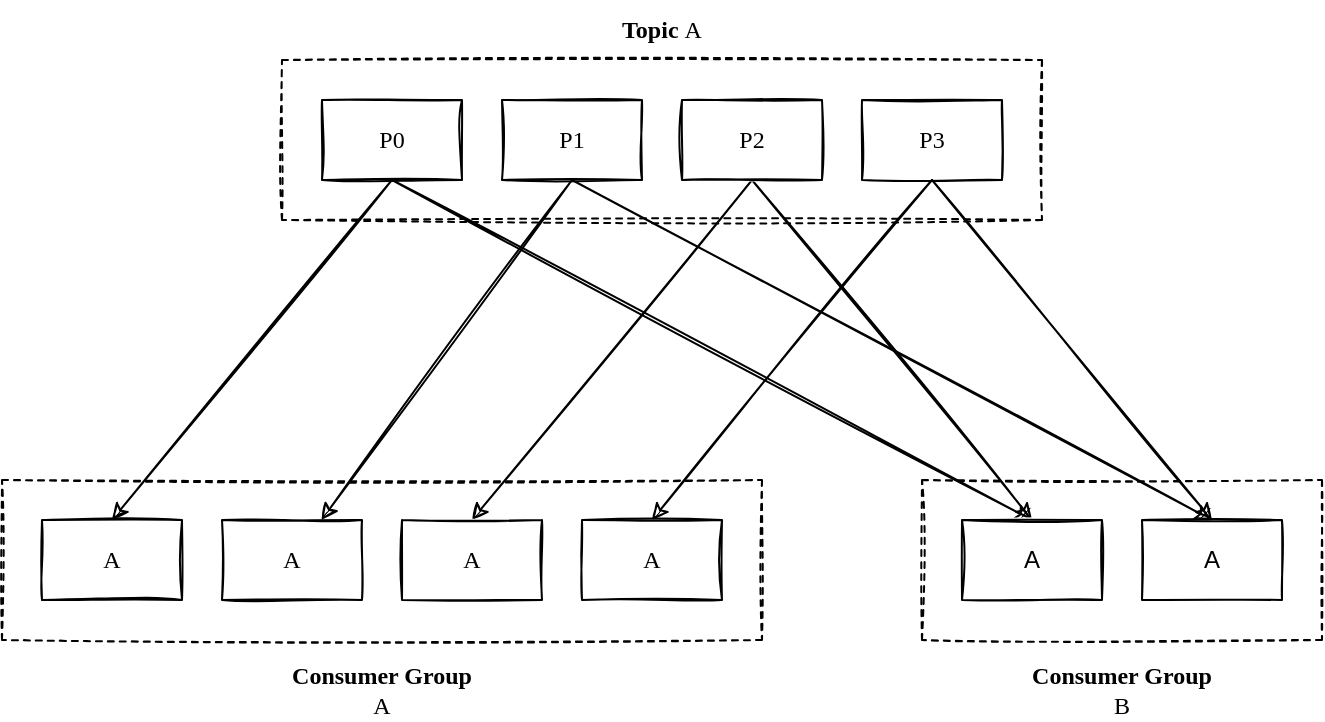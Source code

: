 <mxfile version="18.0.2" type="device"><diagram id="4Z7Cpj_yjaNcwGeAs8zA" name="第 1 页"><mxGraphModel dx="1422" dy="697" grid="1" gridSize="10" guides="1" tooltips="1" connect="1" arrows="1" fold="1" page="1" pageScale="1" pageWidth="827" pageHeight="1169" math="0" shadow="0"><root><mxCell id="0"/><mxCell id="1" parent="0"/><mxCell id="3JhqzW3h-Jt87H_MAlu7-1" value="" style="rounded=0;whiteSpace=wrap;html=1;sketch=1;dashed=1;" vertex="1" parent="1"><mxGeometry x="670" y="770" width="200" height="80" as="geometry"/></mxCell><mxCell id="3JhqzW3h-Jt87H_MAlu7-2" value="" style="rounded=0;whiteSpace=wrap;html=1;sketch=1;dashed=1;" vertex="1" parent="1"><mxGeometry x="210" y="770" width="380" height="80" as="geometry"/></mxCell><mxCell id="3JhqzW3h-Jt87H_MAlu7-3" value="" style="rounded=0;whiteSpace=wrap;html=1;sketch=1;dashed=1;" vertex="1" parent="1"><mxGeometry x="350" y="560" width="380" height="80" as="geometry"/></mxCell><mxCell id="3JhqzW3h-Jt87H_MAlu7-4" style="rounded=0;orthogonalLoop=1;jettySize=auto;html=1;exitX=0.5;exitY=1;exitDx=0;exitDy=0;entryX=0.5;entryY=0;entryDx=0;entryDy=0;fontFamily=Comic Sans MS;sketch=1;" edge="1" parent="1" source="3JhqzW3h-Jt87H_MAlu7-6" target="3JhqzW3h-Jt87H_MAlu7-17"><mxGeometry relative="1" as="geometry"/></mxCell><mxCell id="3JhqzW3h-Jt87H_MAlu7-5" style="rounded=0;sketch=1;orthogonalLoop=1;jettySize=auto;html=1;exitX=0.5;exitY=1;exitDx=0;exitDy=0;entryX=0.5;entryY=0;entryDx=0;entryDy=0;fontFamily=Comic Sans MS;" edge="1" parent="1" source="3JhqzW3h-Jt87H_MAlu7-6" target="3JhqzW3h-Jt87H_MAlu7-21"><mxGeometry relative="1" as="geometry"/></mxCell><mxCell id="3JhqzW3h-Jt87H_MAlu7-6" value="&lt;font face=&quot;Comic Sans MS&quot;&gt;P0&lt;/font&gt;" style="rounded=0;whiteSpace=wrap;html=1;sketch=1;" vertex="1" parent="1"><mxGeometry x="370" y="580" width="70" height="40" as="geometry"/></mxCell><mxCell id="3JhqzW3h-Jt87H_MAlu7-7" style="rounded=0;orthogonalLoop=1;jettySize=auto;html=1;exitX=0.5;exitY=1;exitDx=0;exitDy=0;fontFamily=Comic Sans MS;sketch=1;" edge="1" parent="1" source="3JhqzW3h-Jt87H_MAlu7-9" target="3JhqzW3h-Jt87H_MAlu7-18"><mxGeometry relative="1" as="geometry"/></mxCell><mxCell id="3JhqzW3h-Jt87H_MAlu7-8" style="edgeStyle=none;rounded=0;sketch=1;orthogonalLoop=1;jettySize=auto;html=1;exitX=0.5;exitY=1;exitDx=0;exitDy=0;fontFamily=Comic Sans MS;entryX=0.5;entryY=0;entryDx=0;entryDy=0;" edge="1" parent="1" source="3JhqzW3h-Jt87H_MAlu7-9" target="3JhqzW3h-Jt87H_MAlu7-22"><mxGeometry relative="1" as="geometry"><mxPoint x="870" y="740" as="targetPoint"/></mxGeometry></mxCell><mxCell id="3JhqzW3h-Jt87H_MAlu7-9" value="&lt;span style=&quot;font-family: &amp;quot;Comic Sans MS&amp;quot;;&quot;&gt;P1&lt;/span&gt;" style="rounded=0;whiteSpace=wrap;html=1;sketch=1;" vertex="1" parent="1"><mxGeometry x="460" y="580" width="70" height="40" as="geometry"/></mxCell><mxCell id="3JhqzW3h-Jt87H_MAlu7-10" style="rounded=0;sketch=1;orthogonalLoop=1;jettySize=auto;html=1;exitX=0.5;exitY=1;exitDx=0;exitDy=0;entryX=0.5;entryY=0;entryDx=0;entryDy=0;fontFamily=Comic Sans MS;" edge="1" parent="1" source="3JhqzW3h-Jt87H_MAlu7-12" target="3JhqzW3h-Jt87H_MAlu7-19"><mxGeometry relative="1" as="geometry"/></mxCell><mxCell id="3JhqzW3h-Jt87H_MAlu7-11" style="edgeStyle=none;rounded=0;sketch=1;orthogonalLoop=1;jettySize=auto;html=1;exitX=0.5;exitY=1;exitDx=0;exitDy=0;entryX=0.5;entryY=0;entryDx=0;entryDy=0;fontFamily=Comic Sans MS;" edge="1" parent="1" source="3JhqzW3h-Jt87H_MAlu7-12" target="3JhqzW3h-Jt87H_MAlu7-21"><mxGeometry relative="1" as="geometry"/></mxCell><mxCell id="3JhqzW3h-Jt87H_MAlu7-12" value="&lt;span style=&quot;font-family: &amp;quot;Comic Sans MS&amp;quot;;&quot;&gt;P2&lt;/span&gt;" style="rounded=0;whiteSpace=wrap;html=1;sketch=1;" vertex="1" parent="1"><mxGeometry x="550" y="580" width="70" height="40" as="geometry"/></mxCell><mxCell id="3JhqzW3h-Jt87H_MAlu7-13" style="rounded=0;sketch=1;orthogonalLoop=1;jettySize=auto;html=1;exitX=0.5;exitY=1;exitDx=0;exitDy=0;fontFamily=Comic Sans MS;entryX=0.5;entryY=0;entryDx=0;entryDy=0;" edge="1" parent="1" source="3JhqzW3h-Jt87H_MAlu7-15" target="3JhqzW3h-Jt87H_MAlu7-20"><mxGeometry relative="1" as="geometry"/></mxCell><mxCell id="3JhqzW3h-Jt87H_MAlu7-14" style="edgeStyle=none;rounded=0;sketch=1;orthogonalLoop=1;jettySize=auto;html=1;exitX=0.5;exitY=1;exitDx=0;exitDy=0;entryX=0.5;entryY=0;entryDx=0;entryDy=0;fontFamily=Comic Sans MS;" edge="1" parent="1" source="3JhqzW3h-Jt87H_MAlu7-15" target="3JhqzW3h-Jt87H_MAlu7-22"><mxGeometry relative="1" as="geometry"/></mxCell><mxCell id="3JhqzW3h-Jt87H_MAlu7-15" value="&lt;span style=&quot;font-family: &amp;quot;Comic Sans MS&amp;quot;;&quot;&gt;P3&lt;/span&gt;" style="rounded=0;whiteSpace=wrap;html=1;sketch=1;" vertex="1" parent="1"><mxGeometry x="640" y="580" width="70" height="40" as="geometry"/></mxCell><mxCell id="3JhqzW3h-Jt87H_MAlu7-16" value="&lt;font face=&quot;Comic Sans MS&quot;&gt;&lt;b&gt;Topic &lt;/b&gt;A&lt;/font&gt;" style="text;html=1;strokeColor=none;fillColor=none;align=center;verticalAlign=middle;whiteSpace=wrap;rounded=0;dashed=1;sketch=1;" vertex="1" parent="1"><mxGeometry x="510" y="530" width="60" height="30" as="geometry"/></mxCell><mxCell id="3JhqzW3h-Jt87H_MAlu7-17" value="&lt;font face=&quot;Comic Sans MS&quot;&gt;A&lt;/font&gt;" style="rounded=0;whiteSpace=wrap;html=1;sketch=1;" vertex="1" parent="1"><mxGeometry x="230" y="790" width="70" height="40" as="geometry"/></mxCell><mxCell id="3JhqzW3h-Jt87H_MAlu7-18" value="&lt;span style=&quot;font-family: &amp;quot;Comic Sans MS&amp;quot;;&quot;&gt;A&lt;/span&gt;" style="rounded=0;whiteSpace=wrap;html=1;sketch=1;" vertex="1" parent="1"><mxGeometry x="320" y="790" width="70" height="40" as="geometry"/></mxCell><mxCell id="3JhqzW3h-Jt87H_MAlu7-19" value="&lt;span style=&quot;font-family: &amp;quot;Comic Sans MS&amp;quot;;&quot;&gt;A&lt;/span&gt;" style="rounded=0;whiteSpace=wrap;html=1;sketch=1;" vertex="1" parent="1"><mxGeometry x="410" y="790" width="70" height="40" as="geometry"/></mxCell><mxCell id="3JhqzW3h-Jt87H_MAlu7-20" value="&lt;span style=&quot;font-family: &amp;quot;Comic Sans MS&amp;quot;;&quot;&gt;A&lt;/span&gt;" style="rounded=0;whiteSpace=wrap;html=1;sketch=1;" vertex="1" parent="1"><mxGeometry x="500" y="790" width="70" height="40" as="geometry"/></mxCell><mxCell id="3JhqzW3h-Jt87H_MAlu7-21" value="A" style="rounded=0;whiteSpace=wrap;html=1;sketch=1;" vertex="1" parent="1"><mxGeometry x="690" y="790" width="70" height="40" as="geometry"/></mxCell><mxCell id="3JhqzW3h-Jt87H_MAlu7-22" value="A" style="rounded=0;whiteSpace=wrap;html=1;sketch=1;" vertex="1" parent="1"><mxGeometry x="780" y="790" width="70" height="40" as="geometry"/></mxCell><mxCell id="3JhqzW3h-Jt87H_MAlu7-23" value="&lt;font face=&quot;Comic Sans MS&quot;&gt;&lt;b&gt;Consumer Group&lt;br&gt;&lt;/b&gt;A&lt;/font&gt;" style="text;html=1;strokeColor=none;fillColor=none;align=center;verticalAlign=middle;whiteSpace=wrap;rounded=0;dashed=1;sketch=1;" vertex="1" parent="1"><mxGeometry x="345" y="860" width="110" height="30" as="geometry"/></mxCell><mxCell id="3JhqzW3h-Jt87H_MAlu7-24" value="&lt;font face=&quot;Comic Sans MS&quot;&gt;&lt;b&gt;Consumer Group&lt;br&gt;&lt;/b&gt;B&lt;br&gt;&lt;/font&gt;" style="text;html=1;strokeColor=none;fillColor=none;align=center;verticalAlign=middle;whiteSpace=wrap;rounded=0;dashed=1;sketch=1;" vertex="1" parent="1"><mxGeometry x="715" y="860" width="110" height="30" as="geometry"/></mxCell></root></mxGraphModel></diagram></mxfile>